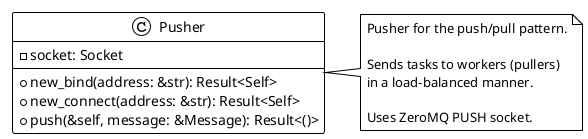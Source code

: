 @startuml Pusher
!theme plain

class Pusher {
  - socket: Socket
  --
  + new_bind(address: &str): Result<Self>
  + new_connect(address: &str): Result<Self>
  + push(&self, message: &Message): Result<()>
}

note right of Pusher
  Pusher for the push/pull pattern.
  
  Sends tasks to workers (pullers)
  in a load-balanced manner.
  
  Uses ZeroMQ PUSH socket.
end note

@enduml
